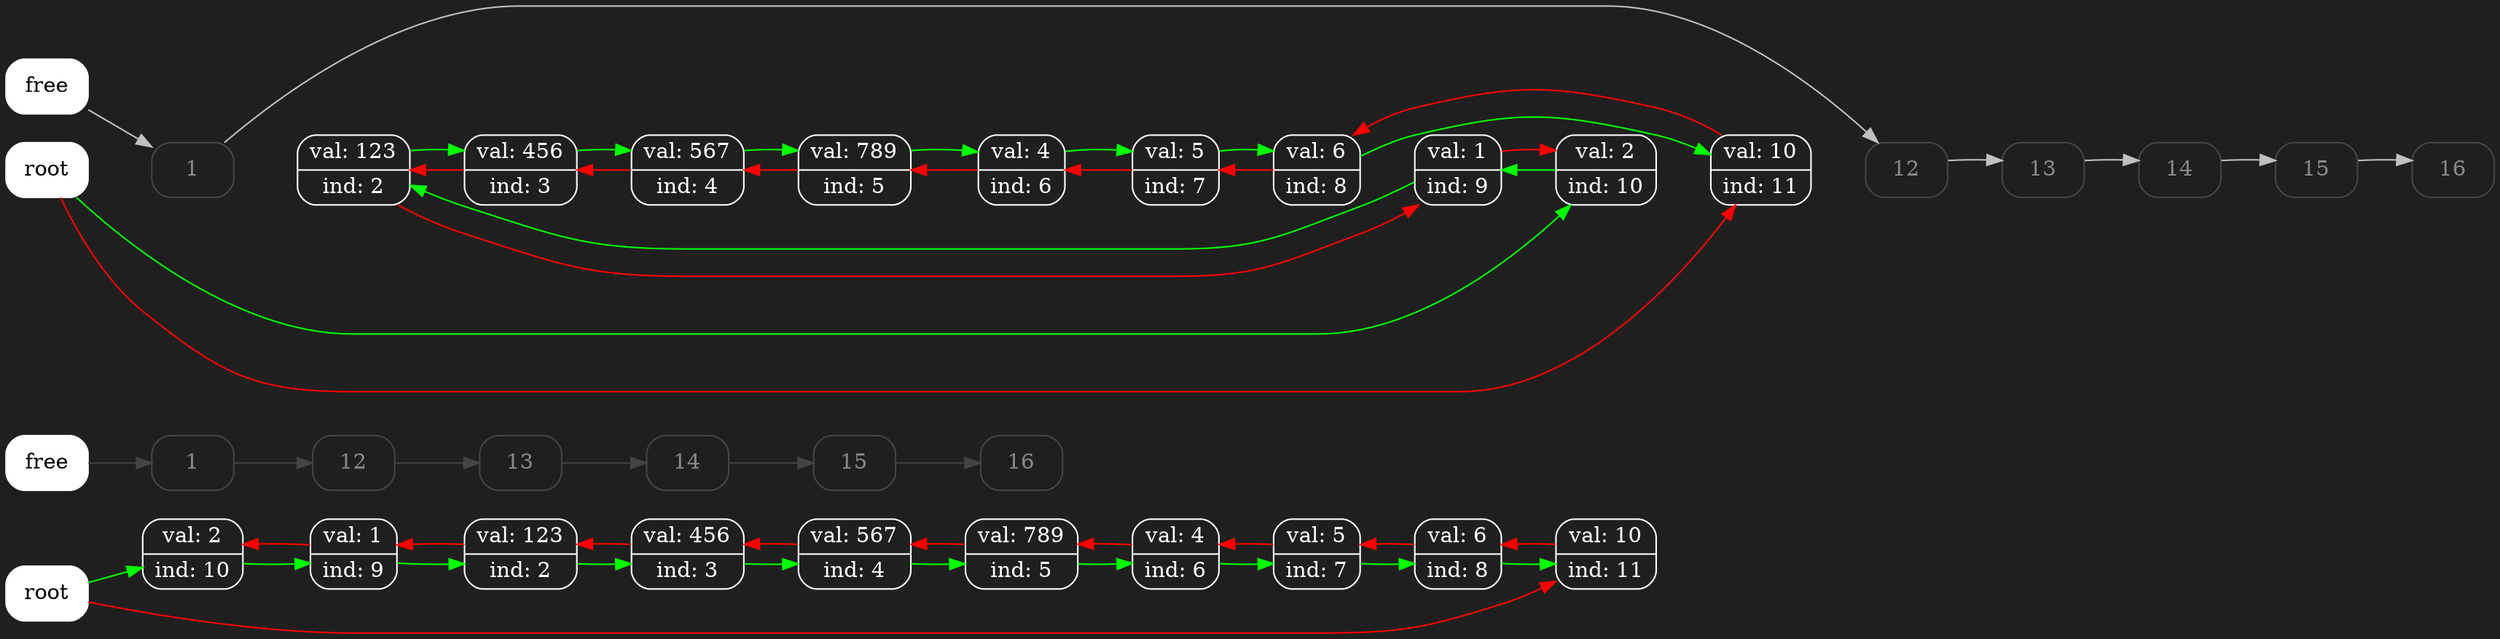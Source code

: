 digraph G {
node [shape=Mrecord];
rankdir=LR;
bgcolor="grey12";
"0"[style="filled";color="#FFFFFF";fontcolor="#000000";label="root"];
"free"[style="filled";color="#FFFFFF";fontcolor="#000000";label="free"];
"free" -> "_1"[color="#444444"; fontcolor="green"];
"_1"[color="#444444";fontcolor="#888888";label="1"];
"2"[color="#FFFFFF";fontcolor="#FFFFFF";label="val: 123 | ind: 2 "];
"3"[color="#FFFFFF";fontcolor="#FFFFFF";label="val: 456 | ind: 3 "];
"4"[color="#FFFFFF";fontcolor="#FFFFFF";label="val: 567 | ind: 4 "];
"5"[color="#FFFFFF";fontcolor="#FFFFFF";label="val: 789 | ind: 5 "];
"6"[color="#FFFFFF";fontcolor="#FFFFFF";label="val: 4 | ind: 6 "];
"7"[color="#FFFFFF";fontcolor="#FFFFFF";label="val: 5 | ind: 7 "];
"8"[color="#FFFFFF";fontcolor="#FFFFFF";label="val: 6 | ind: 8 "];
"9"[color="#FFFFFF";fontcolor="#FFFFFF";label="val: 1 | ind: 9 "];
"10"[color="#FFFFFF";fontcolor="#FFFFFF";label="val: 2 | ind: 10 "];
"11"[color="#FFFFFF";fontcolor="#FFFFFF";label="val: 10 | ind: 11 "];
"_12"[color="#444444";fontcolor="#888888";label="12"];
"_13"[color="#444444";fontcolor="#888888";label="13"];
"_14"[color="#444444";fontcolor="#888888";label="14"];
"_15"[color="#444444";fontcolor="#888888";label="15"];
"_16"[color="#444444";fontcolor="#888888";label="16"];
"0" -> "10"[color=green; fontcolor="green"];
"0" -> "11"[color=red; fontcolor="red"];
"_1" -> "_12"[color="#444444"; fontcolor="green"];
"2" -> "3"[color=green; fontcolor="green"];
"2" -> "9"[color=red; fontcolor="red"];
"3" -> "4"[color=green; fontcolor="green"];
"3" -> "2"[color=red; fontcolor="red"];
"4" -> "5"[color=green; fontcolor="green"];
"4" -> "3"[color=red; fontcolor="red"];
"5" -> "6"[color=green; fontcolor="green"];
"5" -> "4"[color=red; fontcolor="red"];
"6" -> "7"[color=green; fontcolor="green"];
"6" -> "5"[color=red; fontcolor="red"];
"7" -> "8"[color=green; fontcolor="green"];
"7" -> "6"[color=red; fontcolor="red"];
"8" -> "11"[color=green; fontcolor="green"];
"8" -> "7"[color=red; fontcolor="red"];
"9" -> "2"[color=green; fontcolor="green"];
"9" -> "10"[color=red; fontcolor="red"];
"10" -> "9"[color=green; fontcolor="green"];
"11" -> "8"[color=red; fontcolor="red"];
"_12" -> "_13"[color="#444444"; fontcolor="green"];
"_13" -> "_14"[color="#444444"; fontcolor="green"];
"_14" -> "_15"[color="#444444"; fontcolor="green"];
"_15" -> "_16"[color="#444444"; fontcolor="green"];
"physical_0"[style=filled; color="#FFFFFF";fontcolor="#000000";label="root"];
"physical_free"[style=filled; color="#FFFFFF";fontcolor="#000000";label="free"];
"physical_free" -> "physical_1"[color=gray];
"physical_1"[color="#444444";fontcolor="#888888";label="1"];
"physical_0" -> "physical_1"[color=invis; thickness=1000; weight="10000"];
"physical_2"[color="#FFFFFF";fontcolor="#FFFFFF";label="val: 123 | ind: 2"];
"physical_1" -> "physical_2"[color=invis; thickness=1000; weight="10000"];
"physical_3"[color="#FFFFFF";fontcolor="#FFFFFF";label="val: 456 | ind: 3"];
"physical_2" -> "physical_3"[color=invis; thickness=1000; weight="10000"];
"physical_4"[color="#FFFFFF";fontcolor="#FFFFFF";label="val: 567 | ind: 4"];
"physical_3" -> "physical_4"[color=invis; thickness=1000; weight="10000"];
"physical_5"[color="#FFFFFF";fontcolor="#FFFFFF";label="val: 789 | ind: 5"];
"physical_4" -> "physical_5"[color=invis; thickness=1000; weight="10000"];
"physical_6"[color="#FFFFFF";fontcolor="#FFFFFF";label="val: 4 | ind: 6"];
"physical_5" -> "physical_6"[color=invis; thickness=1000; weight="10000"];
"physical_7"[color="#FFFFFF";fontcolor="#FFFFFF";label="val: 5 | ind: 7"];
"physical_6" -> "physical_7"[color=invis; thickness=1000; weight="10000"];
"physical_8"[color="#FFFFFF";fontcolor="#FFFFFF";label="val: 6 | ind: 8"];
"physical_7" -> "physical_8"[color=invis; thickness=1000; weight="10000"];
"physical_9"[color="#FFFFFF";fontcolor="#FFFFFF";label="val: 1 | ind: 9"];
"physical_8" -> "physical_9"[color=invis; thickness=1000; weight="10000"];
"physical_10"[color="#FFFFFF";fontcolor="#FFFFFF";label="val: 2 | ind: 10"];
"physical_9" -> "physical_10"[color=invis; thickness=1000; weight="10000"];
"physical_11"[color="#FFFFFF";fontcolor="#FFFFFF";label="val: 10 | ind: 11"];
"physical_10" -> "physical_11"[color=invis; thickness=1000; weight="10000"];
"physical_12"[color="#444444";fontcolor="#888888";label="12"];
"physical_11" -> "physical_12"[color=invis; thickness=1000; weight="10000"];
"physical_13"[color="#444444";fontcolor="#888888";label="13"];
"physical_12" -> "physical_13"[color=invis; thickness=1000; weight="10000"];
"physical_14"[color="#444444";fontcolor="#888888";label="14"];
"physical_13" -> "physical_14"[color=invis; thickness=1000; weight="10000"];
"physical_15"[color="#444444";fontcolor="#888888";label="15"];
"physical_14" -> "physical_15"[color=invis; thickness=1000; weight="10000"];
"physical_16"[color="#444444";fontcolor="#888888";label="16"];
"physical_15" -> "physical_16"[color=invis; thickness=1000; weight="10000"];
"physical_1" -> "physical_12"[color=gray];
"physical_3" -> "physical_2"[color=red];
"physical_9" -> "physical_2"[color=green];
"physical_4" -> "physical_3"[color=red];
"physical_2" -> "physical_3"[color=green];
"physical_5" -> "physical_4"[color=red];
"physical_3" -> "physical_4"[color=green];
"physical_6" -> "physical_5"[color=red];
"physical_4" -> "physical_5"[color=green];
"physical_7" -> "physical_6"[color=red];
"physical_5" -> "physical_6"[color=green];
"physical_8" -> "physical_7"[color=red];
"physical_6" -> "physical_7"[color=green];
"physical_11" -> "physical_8"[color=red];
"physical_7" -> "physical_8"[color=green];
"physical_2" -> "physical_9"[color=red];
"physical_10" -> "physical_9"[color=green];
"physical_9" -> "physical_10"[color=red];
"physical_0" -> "physical_10"[color=green];
"physical_0" -> "physical_11"[color=red];
"physical_8" -> "physical_11"[color=green];
"physical_12" -> "physical_13"[color=gray];
"physical_13" -> "physical_14"[color=gray];
"physical_14" -> "physical_15"[color=gray];
"physical_15" -> "physical_16"[color=gray];
}
